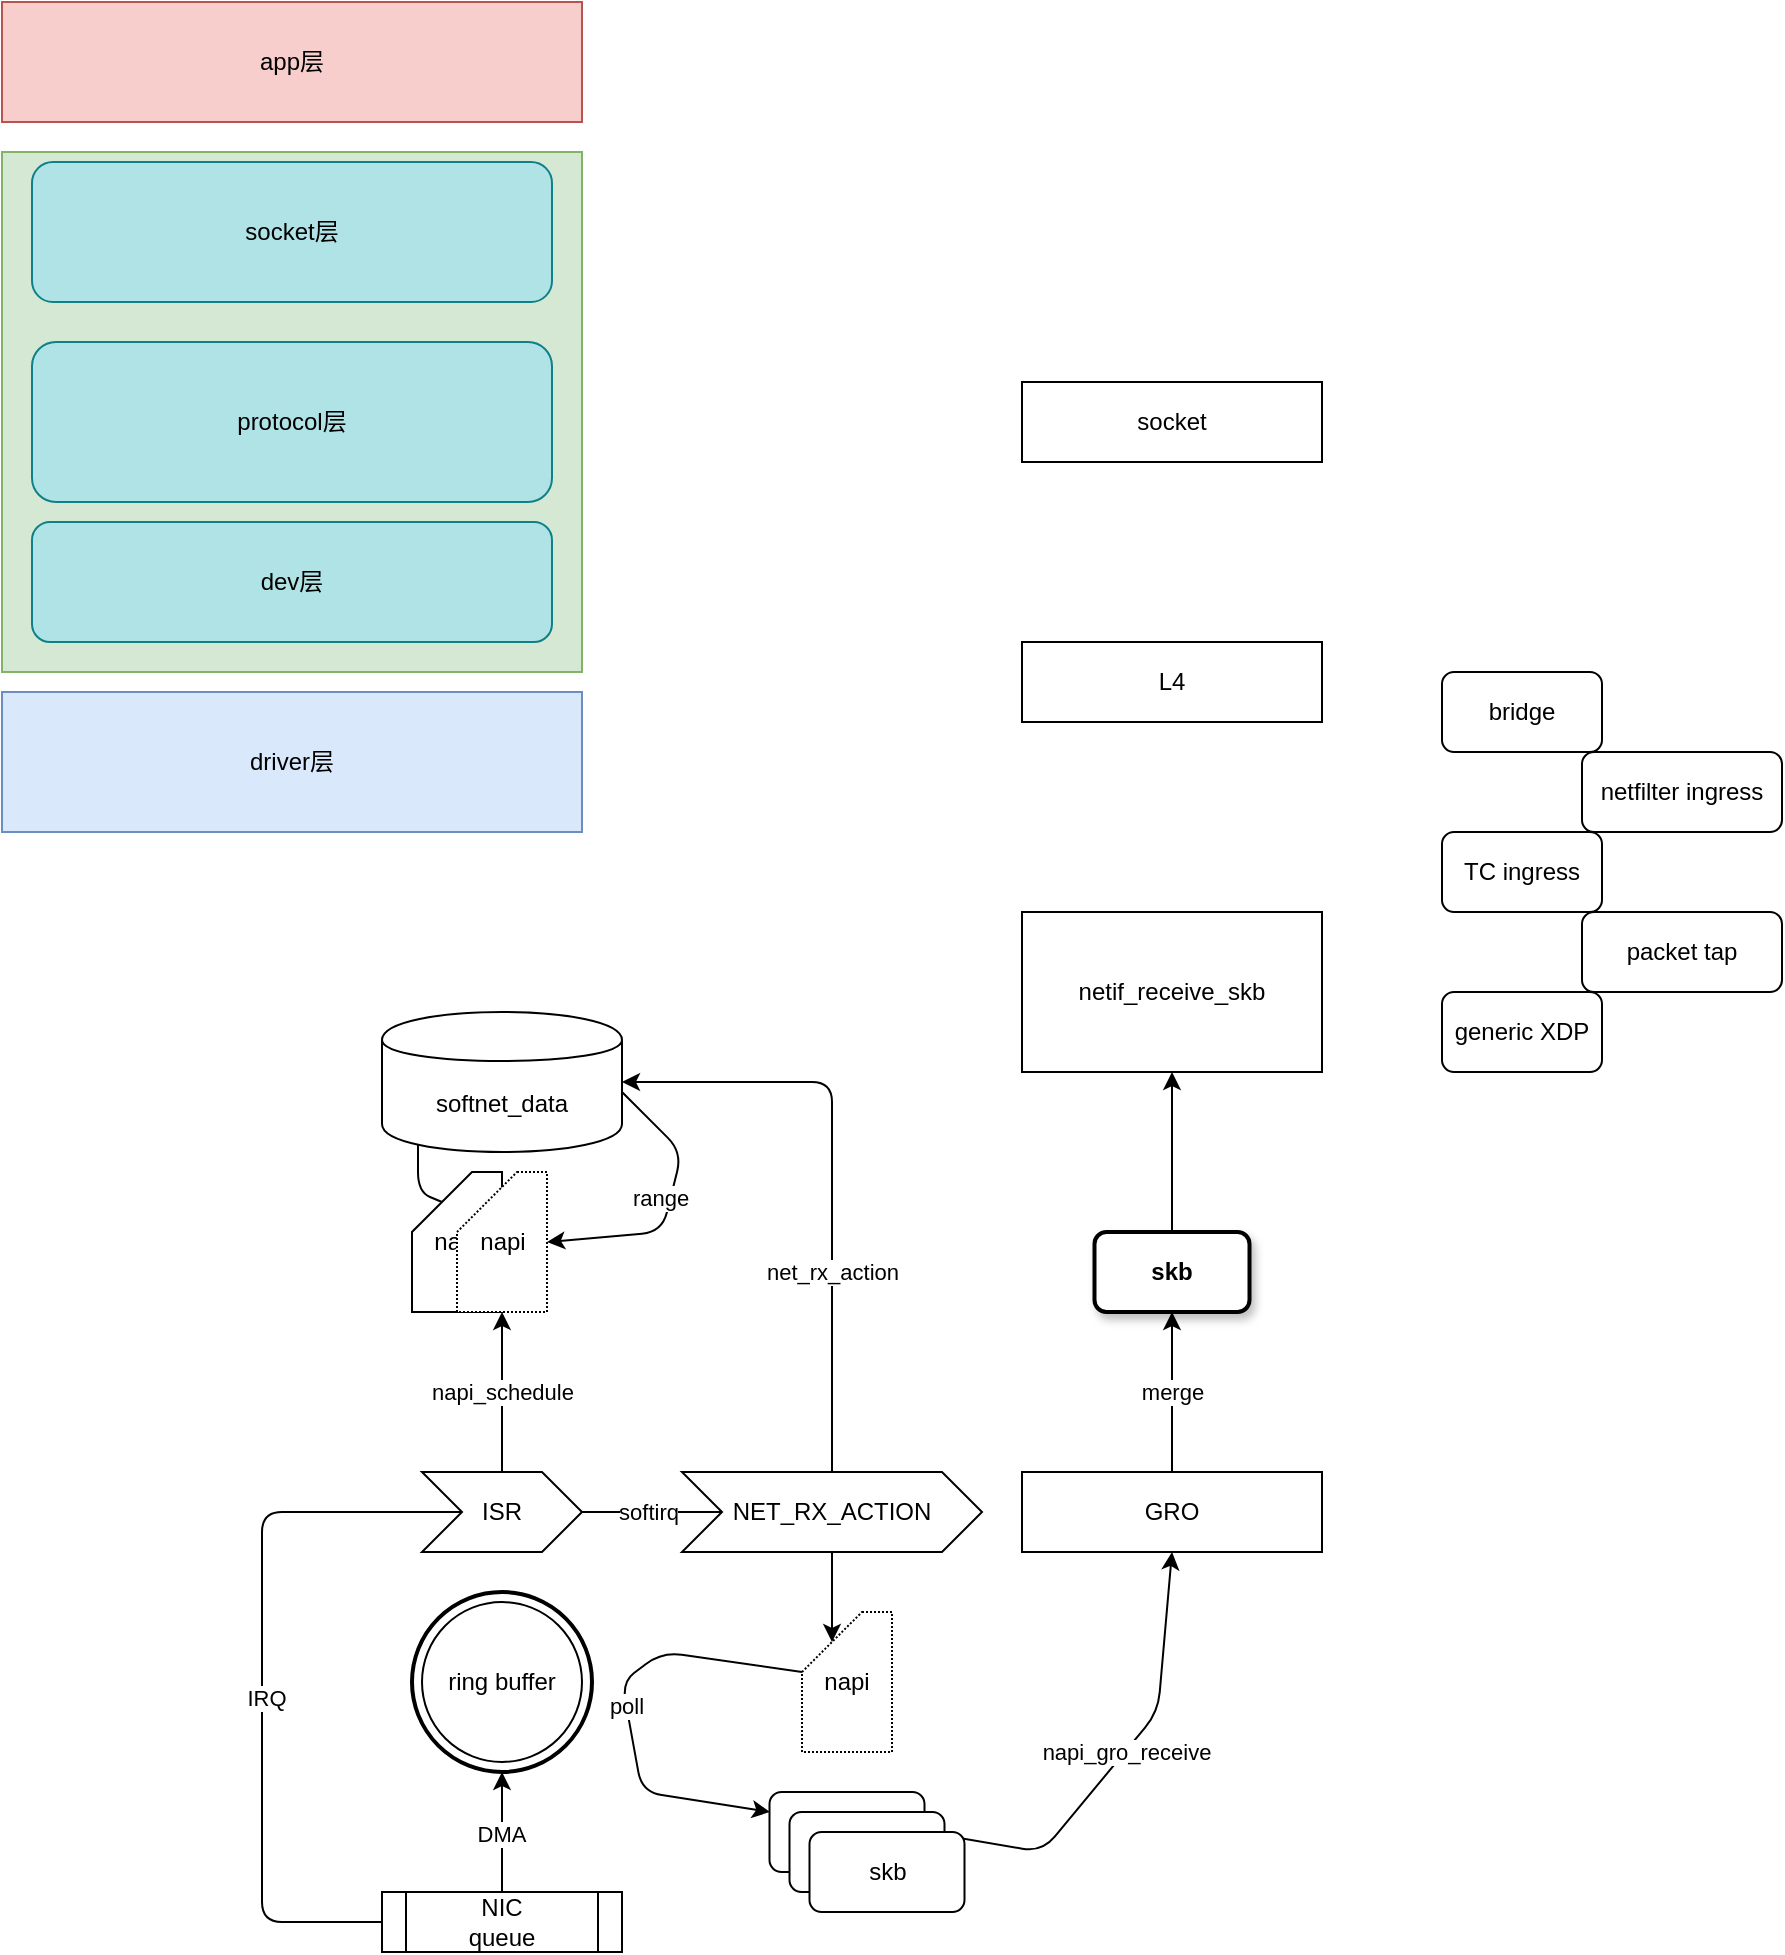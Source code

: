 <mxfile version="13.1.11" type="github">
  <diagram id="QSgkhsJ8-CCZ3Fh4raby" name="第 1 页">
    <mxGraphModel dx="946" dy="591" grid="1" gridSize="10" guides="1" tooltips="1" connect="1" arrows="1" fold="1" page="1" pageScale="1" pageWidth="827" pageHeight="1169" math="0" shadow="0">
      <root>
        <mxCell id="0" />
        <mxCell id="1" parent="0" />
        <mxCell id="DjlL4Gagi0AbFThIr3c9-64" value="" style="ellipse;whiteSpace=wrap;html=1;aspect=fixed;shadow=0;glass=0;comic=1;strokeWidth=2;gradientColor=#ffffff;" parent="1" vertex="1">
          <mxGeometry x="245" y="820" width="90" height="90" as="geometry" />
        </mxCell>
        <mxCell id="qL4h5Hli39V2gupRvyvF-1" value="" style="rounded=0;whiteSpace=wrap;html=1;fillColor=#d5e8d4;strokeColor=#82b366;" parent="1" vertex="1">
          <mxGeometry x="40" y="100" width="290" height="260" as="geometry" />
        </mxCell>
        <mxCell id="qL4h5Hli39V2gupRvyvF-2" value="&lt;div&gt;driver层&lt;/div&gt;" style="rounded=0;whiteSpace=wrap;html=1;fillColor=#dae8fc;strokeColor=#6c8ebf;align=center;" parent="1" vertex="1">
          <mxGeometry x="40" y="370" width="290" height="70" as="geometry" />
        </mxCell>
        <mxCell id="qL4h5Hli39V2gupRvyvF-3" value="app层" style="rounded=0;whiteSpace=wrap;html=1;fillColor=#f8cecc;strokeColor=#b85450;align=center;" parent="1" vertex="1">
          <mxGeometry x="40" y="25" width="290" height="60" as="geometry" />
        </mxCell>
        <mxCell id="qL4h5Hli39V2gupRvyvF-4" value="socket层" style="rounded=1;whiteSpace=wrap;html=1;fillColor=#b0e3e6;strokeColor=#0e8088;" parent="1" vertex="1">
          <mxGeometry x="55" y="105" width="260" height="70" as="geometry" />
        </mxCell>
        <mxCell id="qL4h5Hli39V2gupRvyvF-5" value="protocol层" style="rounded=1;whiteSpace=wrap;html=1;fillColor=#b0e3e6;strokeColor=#0e8088;" parent="1" vertex="1">
          <mxGeometry x="55" y="195" width="260" height="80" as="geometry" />
        </mxCell>
        <mxCell id="qL4h5Hli39V2gupRvyvF-6" value="dev层" style="rounded=1;whiteSpace=wrap;html=1;fillColor=#b0e3e6;strokeColor=#0e8088;" parent="1" vertex="1">
          <mxGeometry x="55" y="285" width="260" height="60" as="geometry" />
        </mxCell>
        <mxCell id="DjlL4Gagi0AbFThIr3c9-20" value="" style="edgeStyle=orthogonalEdgeStyle;rounded=0;orthogonalLoop=1;jettySize=auto;html=1;" parent="1" source="DjlL4Gagi0AbFThIr3c9-1" edge="1">
          <mxGeometry relative="1" as="geometry">
            <mxPoint x="290" y="910" as="targetPoint" />
          </mxGeometry>
        </mxCell>
        <mxCell id="DjlL4Gagi0AbFThIr3c9-21" value="DMA&amp;nbsp;" style="edgeLabel;html=1;align=center;verticalAlign=middle;resizable=0;points=[];" parent="DjlL4Gagi0AbFThIr3c9-20" vertex="1" connectable="0">
          <mxGeometry x="-0.04" y="-1" relative="1" as="geometry">
            <mxPoint as="offset" />
          </mxGeometry>
        </mxCell>
        <mxCell id="DjlL4Gagi0AbFThIr3c9-1" value="NIC&lt;br&gt;queue" style="shape=process;whiteSpace=wrap;html=1;backgroundOutline=1;rotation=0;" parent="1" vertex="1">
          <mxGeometry x="230" y="970" width="120" height="30" as="geometry" />
        </mxCell>
        <mxCell id="DjlL4Gagi0AbFThIr3c9-2" value="ring buffer" style="ellipse;whiteSpace=wrap;html=1;aspect=fixed;" parent="1" vertex="1">
          <mxGeometry x="250" y="825" width="80" height="80" as="geometry" />
        </mxCell>
        <mxCell id="DjlL4Gagi0AbFThIr3c9-5" value="ISR" style="shape=step;perimeter=stepPerimeter;whiteSpace=wrap;html=1;fixedSize=1;" parent="1" vertex="1">
          <mxGeometry x="250" y="760" width="80" height="40" as="geometry" />
        </mxCell>
        <mxCell id="DjlL4Gagi0AbFThIr3c9-26" value="" style="edgeStyle=orthogonalEdgeStyle;rounded=0;orthogonalLoop=1;jettySize=auto;html=1;entryX=0.5;entryY=1;entryDx=0;entryDy=0;entryPerimeter=0;" parent="1" source="DjlL4Gagi0AbFThIr3c9-5" target="DjlL4Gagi0AbFThIr3c9-46" edge="1">
          <mxGeometry relative="1" as="geometry">
            <Array as="points">
              <mxPoint x="290" y="700" />
              <mxPoint x="290" y="700" />
            </Array>
          </mxGeometry>
        </mxCell>
        <mxCell id="DjlL4Gagi0AbFThIr3c9-27" value="napi_schedule" style="edgeLabel;html=1;align=center;verticalAlign=middle;resizable=0;points=[];" parent="DjlL4Gagi0AbFThIr3c9-26" vertex="1" connectable="0">
          <mxGeometry y="1" relative="1" as="geometry">
            <mxPoint x="1" as="offset" />
          </mxGeometry>
        </mxCell>
        <mxCell id="DjlL4Gagi0AbFThIr3c9-10" value="napi" style="shape=card;whiteSpace=wrap;html=1;align=center;" parent="1" vertex="1">
          <mxGeometry x="245" y="610" width="45" height="70" as="geometry" />
        </mxCell>
        <mxCell id="DjlL4Gagi0AbFThIr3c9-17" value="&lt;span&gt;softnet_data&lt;/span&gt;" style="shape=cylinder;whiteSpace=wrap;html=1;boundedLbl=1;backgroundOutline=1;" parent="1" vertex="1">
          <mxGeometry x="230" y="530" width="120" height="70" as="geometry" />
        </mxCell>
        <mxCell id="DjlL4Gagi0AbFThIr3c9-24" value="" style="endArrow=none;html=1;exitX=0;exitY=0.5;exitDx=0;exitDy=0;" parent="1" source="DjlL4Gagi0AbFThIr3c9-1" edge="1">
          <mxGeometry width="50" height="50" relative="1" as="geometry">
            <mxPoint x="420" y="930" as="sourcePoint" />
            <mxPoint x="270" y="780" as="targetPoint" />
            <Array as="points">
              <mxPoint x="170" y="985" />
              <mxPoint x="170" y="780" />
            </Array>
          </mxGeometry>
        </mxCell>
        <mxCell id="DjlL4Gagi0AbFThIr3c9-25" value="IRQ" style="edgeLabel;html=1;align=center;verticalAlign=middle;resizable=0;points=[];" parent="DjlL4Gagi0AbFThIr3c9-24" vertex="1" connectable="0">
          <mxGeometry x="-0.058" y="-2" relative="1" as="geometry">
            <mxPoint as="offset" />
          </mxGeometry>
        </mxCell>
        <mxCell id="DjlL4Gagi0AbFThIr3c9-28" value="NET_RX_ACTION" style="shape=step;perimeter=stepPerimeter;whiteSpace=wrap;html=1;fixedSize=1;" parent="1" vertex="1">
          <mxGeometry x="380" y="760" width="150" height="40" as="geometry" />
        </mxCell>
        <mxCell id="DjlL4Gagi0AbFThIr3c9-52" value="GRO" style="shape=step;perimeter=stepPerimeter;whiteSpace=wrap;html=1;fixedSize=1;size=-10;" parent="1" vertex="1">
          <mxGeometry x="550" y="760" width="150" height="40" as="geometry" />
        </mxCell>
        <mxCell id="DjlL4Gagi0AbFThIr3c9-30" value="" style="endArrow=none;html=1;exitX=1;exitY=0.5;exitDx=0;exitDy=0;" parent="1" source="DjlL4Gagi0AbFThIr3c9-5" edge="1">
          <mxGeometry width="50" height="50" relative="1" as="geometry">
            <mxPoint x="420" y="930" as="sourcePoint" />
            <mxPoint x="400" y="780" as="targetPoint" />
          </mxGeometry>
        </mxCell>
        <mxCell id="DjlL4Gagi0AbFThIr3c9-31" value="softirq" style="edgeLabel;html=1;align=center;verticalAlign=middle;resizable=0;points=[];" parent="DjlL4Gagi0AbFThIr3c9-30" vertex="1" connectable="0">
          <mxGeometry x="-0.077" relative="1" as="geometry">
            <mxPoint as="offset" />
          </mxGeometry>
        </mxCell>
        <mxCell id="DjlL4Gagi0AbFThIr3c9-32" value="" style="endArrow=classic;html=1;exitX=0.5;exitY=0;exitDx=0;exitDy=0;entryX=1;entryY=0.5;entryDx=0;entryDy=0;" parent="1" source="DjlL4Gagi0AbFThIr3c9-28" target="DjlL4Gagi0AbFThIr3c9-17" edge="1">
          <mxGeometry width="50" height="50" relative="1" as="geometry">
            <mxPoint x="330" y="880" as="sourcePoint" />
            <mxPoint x="380" y="830" as="targetPoint" />
            <Array as="points">
              <mxPoint x="455" y="565" />
            </Array>
          </mxGeometry>
        </mxCell>
        <mxCell id="DjlL4Gagi0AbFThIr3c9-33" value="net_rx_action" style="edgeLabel;html=1;align=center;verticalAlign=middle;resizable=0;points=[];" parent="DjlL4Gagi0AbFThIr3c9-32" vertex="1" connectable="0">
          <mxGeometry x="0.033" relative="1" as="geometry">
            <mxPoint y="55" as="offset" />
          </mxGeometry>
        </mxCell>
        <mxCell id="DjlL4Gagi0AbFThIr3c9-35" value="napi" style="shape=card;whiteSpace=wrap;html=1;align=center;dashed=1;dashPattern=1 1;" parent="1" vertex="1">
          <mxGeometry x="440" y="830" width="45" height="70" as="geometry" />
        </mxCell>
        <mxCell id="DjlL4Gagi0AbFThIr3c9-36" value="" style="endArrow=classic;html=1;entryX=0;entryY=0;entryDx=15;entryDy=15;entryPerimeter=0;exitX=0.5;exitY=1;exitDx=0;exitDy=0;" parent="1" source="DjlL4Gagi0AbFThIr3c9-28" target="DjlL4Gagi0AbFThIr3c9-35" edge="1">
          <mxGeometry width="50" height="50" relative="1" as="geometry">
            <mxPoint x="360" y="850" as="sourcePoint" />
            <mxPoint x="410" y="800" as="targetPoint" />
          </mxGeometry>
        </mxCell>
        <mxCell id="DjlL4Gagi0AbFThIr3c9-42" value="skb" style="rounded=1;whiteSpace=wrap;html=1;" parent="1" vertex="1">
          <mxGeometry x="423.75" y="920" width="77.5" height="40" as="geometry" />
        </mxCell>
        <mxCell id="DjlL4Gagi0AbFThIr3c9-44" value="poll" style="endArrow=classic;html=1;exitX=0;exitY=0;exitDx=0;exitDy=30;exitPerimeter=0;" parent="1" source="DjlL4Gagi0AbFThIr3c9-35" edge="1">
          <mxGeometry width="50" height="50" relative="1" as="geometry">
            <mxPoint x="350" y="950" as="sourcePoint" />
            <mxPoint x="424" y="930" as="targetPoint" />
            <Array as="points">
              <mxPoint x="370" y="850" />
              <mxPoint x="350" y="865" />
              <mxPoint x="360" y="920" />
            </Array>
          </mxGeometry>
        </mxCell>
        <mxCell id="DjlL4Gagi0AbFThIr3c9-46" value="napi" style="shape=card;whiteSpace=wrap;html=1;align=center;dashed=1;dashPattern=1 1;" parent="1" vertex="1">
          <mxGeometry x="267.5" y="610" width="45" height="70" as="geometry" />
        </mxCell>
        <mxCell id="DjlL4Gagi0AbFThIr3c9-49" value="" style="endArrow=none;html=1;entryX=0;entryY=0;entryDx=15;entryDy=15;entryPerimeter=0;exitX=0.15;exitY=0.95;exitDx=0;exitDy=0;exitPerimeter=0;" parent="1" source="DjlL4Gagi0AbFThIr3c9-17" target="DjlL4Gagi0AbFThIr3c9-10" edge="1">
          <mxGeometry width="50" height="50" relative="1" as="geometry">
            <mxPoint x="350" y="870" as="sourcePoint" />
            <mxPoint x="400" y="820" as="targetPoint" />
            <Array as="points">
              <mxPoint x="248" y="620" />
            </Array>
          </mxGeometry>
        </mxCell>
        <mxCell id="DjlL4Gagi0AbFThIr3c9-55" value="" style="endArrow=classic;html=1;exitX=1;exitY=0.5;exitDx=0;exitDy=0;entryX=0.5;entryY=1;entryDx=0;entryDy=0;" parent="1" source="DjlL4Gagi0AbFThIr3c9-42" target="DjlL4Gagi0AbFThIr3c9-52" edge="1">
          <mxGeometry width="50" height="50" relative="1" as="geometry">
            <mxPoint x="490" y="850" as="sourcePoint" />
            <mxPoint x="540" y="800" as="targetPoint" />
            <Array as="points">
              <mxPoint x="560" y="950" />
              <mxPoint x="618" y="880" />
            </Array>
          </mxGeometry>
        </mxCell>
        <mxCell id="DjlL4Gagi0AbFThIr3c9-56" value="napi_gro_receive" style="edgeLabel;html=1;align=center;verticalAlign=middle;resizable=0;points=[];" parent="DjlL4Gagi0AbFThIr3c9-55" vertex="1" connectable="0">
          <mxGeometry x="0.09" y="-1" relative="1" as="geometry">
            <mxPoint x="-1" as="offset" />
          </mxGeometry>
        </mxCell>
        <mxCell id="DjlL4Gagi0AbFThIr3c9-58" value="" style="endArrow=classic;html=1;entryX=1;entryY=0.5;entryDx=0;entryDy=0;entryPerimeter=0;" parent="1" target="DjlL4Gagi0AbFThIr3c9-46" edge="1">
          <mxGeometry width="50" height="50" relative="1" as="geometry">
            <mxPoint x="350" y="570" as="sourcePoint" />
            <mxPoint x="480" y="850" as="targetPoint" />
            <Array as="points">
              <mxPoint x="380" y="600" />
              <mxPoint x="370" y="640" />
            </Array>
          </mxGeometry>
        </mxCell>
        <mxCell id="DjlL4Gagi0AbFThIr3c9-65" value="range" style="edgeLabel;html=1;align=center;verticalAlign=middle;resizable=0;points=[];" parent="DjlL4Gagi0AbFThIr3c9-58" vertex="1" connectable="0">
          <mxGeometry x="-0.05" y="-5" relative="1" as="geometry">
            <mxPoint as="offset" />
          </mxGeometry>
        </mxCell>
        <mxCell id="DjlL4Gagi0AbFThIr3c9-59" value="skb" style="rounded=1;whiteSpace=wrap;html=1;" parent="1" vertex="1">
          <mxGeometry x="433.75" y="930" width="77.5" height="40" as="geometry" />
        </mxCell>
        <mxCell id="DjlL4Gagi0AbFThIr3c9-61" value="skb" style="rounded=1;whiteSpace=wrap;html=1;" parent="1" vertex="1">
          <mxGeometry x="443.75" y="940" width="77.5" height="40" as="geometry" />
        </mxCell>
        <mxCell id="DjlL4Gagi0AbFThIr3c9-62" value="&lt;b&gt;skb&lt;/b&gt;" style="rounded=1;whiteSpace=wrap;html=1;gradientColor=#ffffff;shadow=1;glass=0;strokeWidth=2;" parent="1" vertex="1">
          <mxGeometry x="586.25" y="640" width="77.5" height="40" as="geometry" />
        </mxCell>
        <mxCell id="DjlL4Gagi0AbFThIr3c9-63" value="merge" style="endArrow=classic;html=1;entryX=0.5;entryY=1;entryDx=0;entryDy=0;exitX=0.5;exitY=0;exitDx=0;exitDy=0;" parent="1" source="DjlL4Gagi0AbFThIr3c9-52" target="DjlL4Gagi0AbFThIr3c9-62" edge="1">
          <mxGeometry width="50" height="50" relative="1" as="geometry">
            <mxPoint x="520" y="1010" as="sourcePoint" />
            <mxPoint x="570" y="960" as="targetPoint" />
            <Array as="points">
              <mxPoint x="625" y="750" />
            </Array>
          </mxGeometry>
        </mxCell>
        <mxCell id="DjlL4Gagi0AbFThIr3c9-70" value="" style="endArrow=classic;html=1;entryX=0.5;entryY=1;entryDx=0;entryDy=0;exitX=0.5;exitY=0;exitDx=0;exitDy=0;" parent="1" source="DjlL4Gagi0AbFThIr3c9-62" target="NEUN2svOgOYwnKvYQtpy-1" edge="1">
          <mxGeometry width="50" height="50" relative="1" as="geometry">
            <mxPoint x="530" y="630" as="sourcePoint" />
            <mxPoint x="625" y="490" as="targetPoint" />
          </mxGeometry>
        </mxCell>
        <mxCell id="DjlL4Gagi0AbFThIr3c9-72" value="L4" style="shape=step;perimeter=stepPerimeter;whiteSpace=wrap;html=1;fixedSize=1;size=-10;" parent="1" vertex="1">
          <mxGeometry x="550" y="345" width="150" height="40" as="geometry" />
        </mxCell>
        <mxCell id="DjlL4Gagi0AbFThIr3c9-73" value="socket" style="shape=step;perimeter=stepPerimeter;whiteSpace=wrap;html=1;fixedSize=1;size=-10;" parent="1" vertex="1">
          <mxGeometry x="550" y="215" width="150" height="40" as="geometry" />
        </mxCell>
        <mxCell id="NEUN2svOgOYwnKvYQtpy-1" value="netif_receive_skb" style="shape=step;perimeter=stepPerimeter;whiteSpace=wrap;html=1;fixedSize=1;size=-10;" parent="1" vertex="1">
          <mxGeometry x="550" y="480" width="150" height="80" as="geometry" />
        </mxCell>
        <mxCell id="NEUN2svOgOYwnKvYQtpy-3" value="generic XDP" style="rounded=1;whiteSpace=wrap;html=1;align=center;fontStyle=0" parent="1" vertex="1">
          <mxGeometry x="760" y="520" width="80" height="40" as="geometry" />
        </mxCell>
        <mxCell id="NEUN2svOgOYwnKvYQtpy-5" value="packet tap" style="rounded=1;whiteSpace=wrap;html=1;align=center;fontStyle=0" parent="1" vertex="1">
          <mxGeometry x="830" y="480" width="100" height="40" as="geometry" />
        </mxCell>
        <mxCell id="NEUN2svOgOYwnKvYQtpy-7" value="TC ingress" style="rounded=1;whiteSpace=wrap;html=1;align=center;fontStyle=0" parent="1" vertex="1">
          <mxGeometry x="760" y="440" width="80" height="40" as="geometry" />
        </mxCell>
        <mxCell id="NEUN2svOgOYwnKvYQtpy-11" value="netfilter ingress" style="rounded=1;whiteSpace=wrap;html=1;align=center;fontStyle=0" parent="1" vertex="1">
          <mxGeometry x="830" y="400" width="100" height="40" as="geometry" />
        </mxCell>
        <mxCell id="NEUN2svOgOYwnKvYQtpy-8" value="bridge" style="rounded=1;whiteSpace=wrap;html=1;align=center;fontStyle=0" parent="1" vertex="1">
          <mxGeometry x="760" y="360" width="80" height="40" as="geometry" />
        </mxCell>
      </root>
    </mxGraphModel>
  </diagram>
</mxfile>

